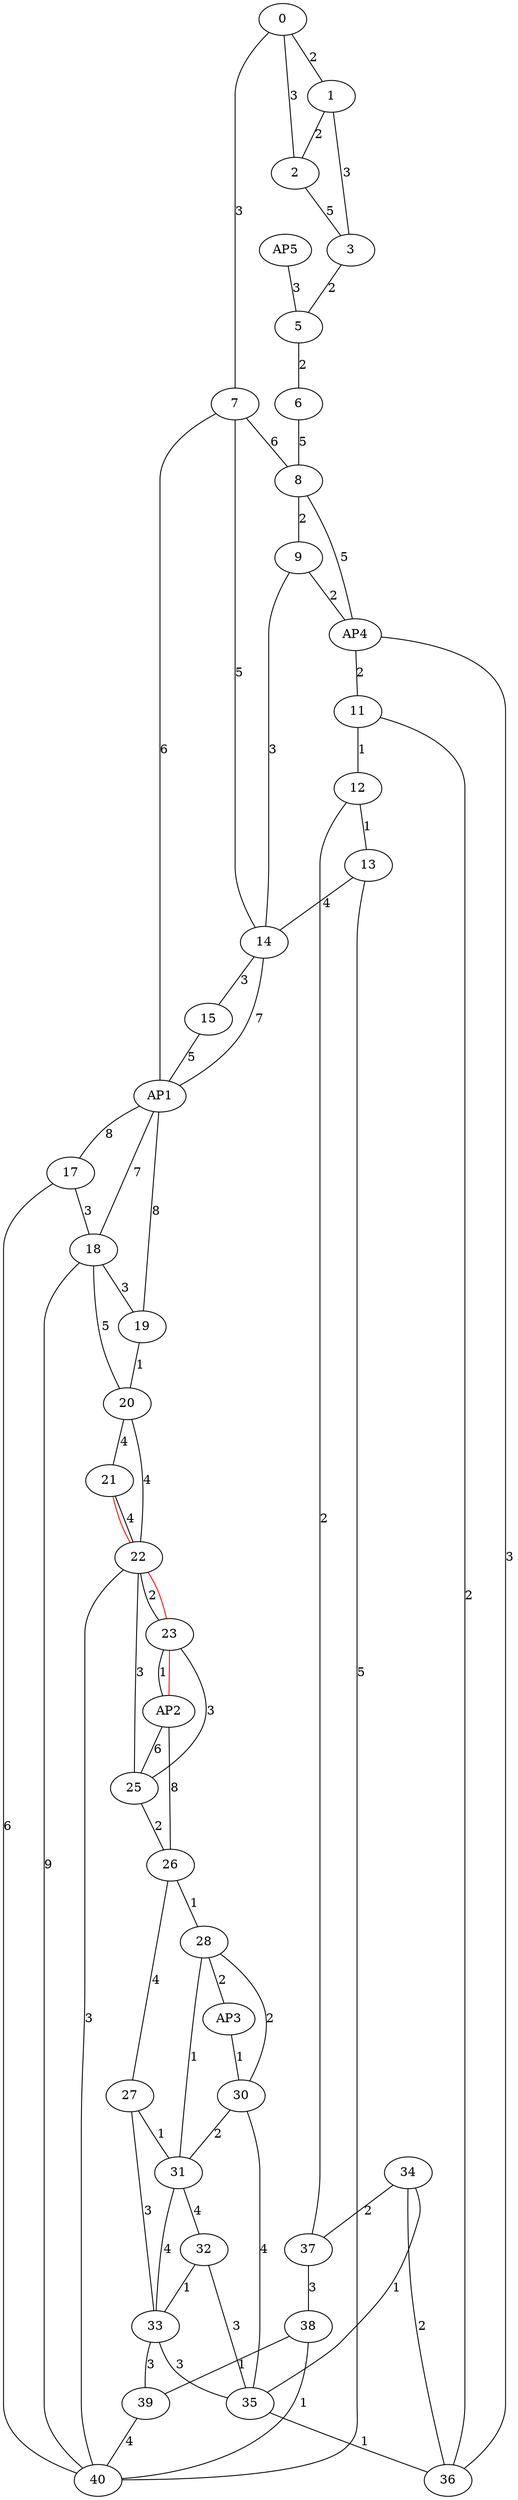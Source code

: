 graph G {
"0" -- "1" [label="2"];
"0" -- "2" [label="3"];
"0" -- "7" [label="3"];
"1" -- "2" [label="2"];
"1" -- "3" [label="3"];
"2" -- "3" [label="5"];
"3" -- "5" [label="2"];
"AP5" -- "5" [label="3"];
"5" -- "6" [label="2"];
"6" -- "8" [label="5"];
"7" -- "8" [label="6"];
"7" -- "14" [label="5"];
"7" -- "AP1" [label="6"];
"8" -- "9" [label="2"];
"8" -- "AP4" [label="5"];
"9" -- "AP4" [label="2"];
"9" -- "14" [label="3"];
"AP4" -- "11" [label="2"];
"AP4" -- "36" [label="3"];
"11" -- "12" [label="1"];
"11" -- "36" [label="2"];
"12" -- "13" [label="1"];
"12" -- "37" [label="2"];
"13" -- "14" [label="4"];
"13" -- "40" [label="5"];
"14" -- "15" [label="3"];
"14" -- "AP1" [label="7"];
"15" -- "AP1" [label="5"];
"AP1" -- "17" [label="8"];
"AP1" -- "18" [label="7"];
"AP1" -- "19" [label="8"];
"17" -- "18" [label="3"];
"17" -- "40" [label="6"];
"18" -- "19" [label="3"];
"18" -- "20" [label="5"];
"18" -- "40" [label="9"];
"19" -- "20" [label="1"];
"20" -- "21" [label="4"];
"20" -- "22" [label="4"];
"21" -- "22" [label="4"];
"22" -- "23" [label="2"];
"22" -- "25" [label="3"];
"22" -- "40" [label="3"];
"23" -- "AP2" [label="1"];
"23" -- "25" [label="3"];
"AP2" -- "25" [label="6"];
"AP2" -- "26" [label="8"];
"25" -- "26" [label="2"];
"26" -- "27" [label="4"];
"26" -- "28" [label="1"];
"27" -- "31" [label="1"];
"27" -- "33" [label="3"];
"28" -- "AP3" [label="2"];
"28" -- "30" [label="2"];
"28" -- "31" [label="1"];
"AP3" -- "30" [label="1"];
"30" -- "31" [label="2"];
"30" -- "35" [label="4"];
"31" -- "32" [label="4"];
"31" -- "33" [label="4"];
"32" -- "33" [label="1"];
"32" -- "35" [label="3"];
"33" -- "35" [label="3"];
"33" -- "39" [label="3"];
"34" -- "35" [label="1"];
"34" -- "36" [label="2"];
"34" -- "37" [label="2"];
"35" -- "36" [label="1"];
"37" -- "38" [label="3"];
"38" -- "39" [label="1"];
"38" -- "40" [label="1"];
"39" -- "40" [label="4"];
"21" -- "22" [color=red];
"22" -- "23" [color=red];
"23" -- "AP2" [color=red];
}
